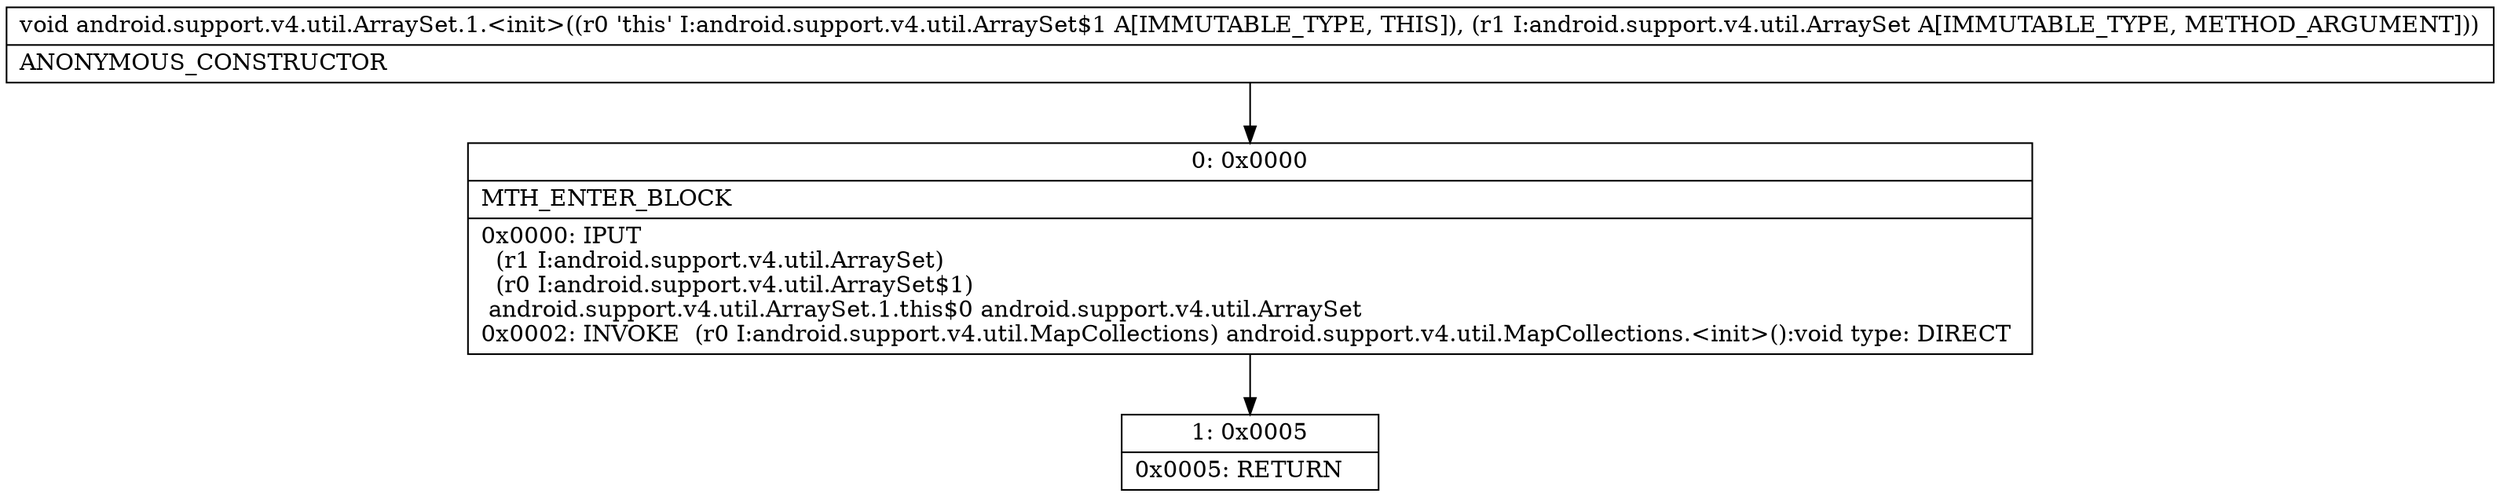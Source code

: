 digraph "CFG forandroid.support.v4.util.ArraySet.1.\<init\>(Landroid\/support\/v4\/util\/ArraySet;)V" {
Node_0 [shape=record,label="{0\:\ 0x0000|MTH_ENTER_BLOCK\l|0x0000: IPUT  \l  (r1 I:android.support.v4.util.ArraySet)\l  (r0 I:android.support.v4.util.ArraySet$1)\l android.support.v4.util.ArraySet.1.this$0 android.support.v4.util.ArraySet \l0x0002: INVOKE  (r0 I:android.support.v4.util.MapCollections) android.support.v4.util.MapCollections.\<init\>():void type: DIRECT \l}"];
Node_1 [shape=record,label="{1\:\ 0x0005|0x0005: RETURN   \l}"];
MethodNode[shape=record,label="{void android.support.v4.util.ArraySet.1.\<init\>((r0 'this' I:android.support.v4.util.ArraySet$1 A[IMMUTABLE_TYPE, THIS]), (r1 I:android.support.v4.util.ArraySet A[IMMUTABLE_TYPE, METHOD_ARGUMENT]))  | ANONYMOUS_CONSTRUCTOR\l}"];
MethodNode -> Node_0;
Node_0 -> Node_1;
}

